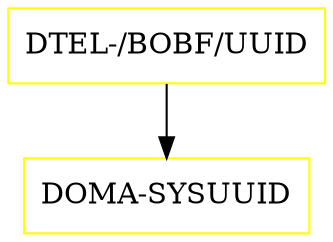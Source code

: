 digraph G {
  "DTEL-/BOBF/UUID" [shape=box,color=yellow];
  "DOMA-SYSUUID" [shape=box,color=yellow,URL="./DOMA_SYSUUID.html"];
  "DTEL-/BOBF/UUID" -> "DOMA-SYSUUID";
}
